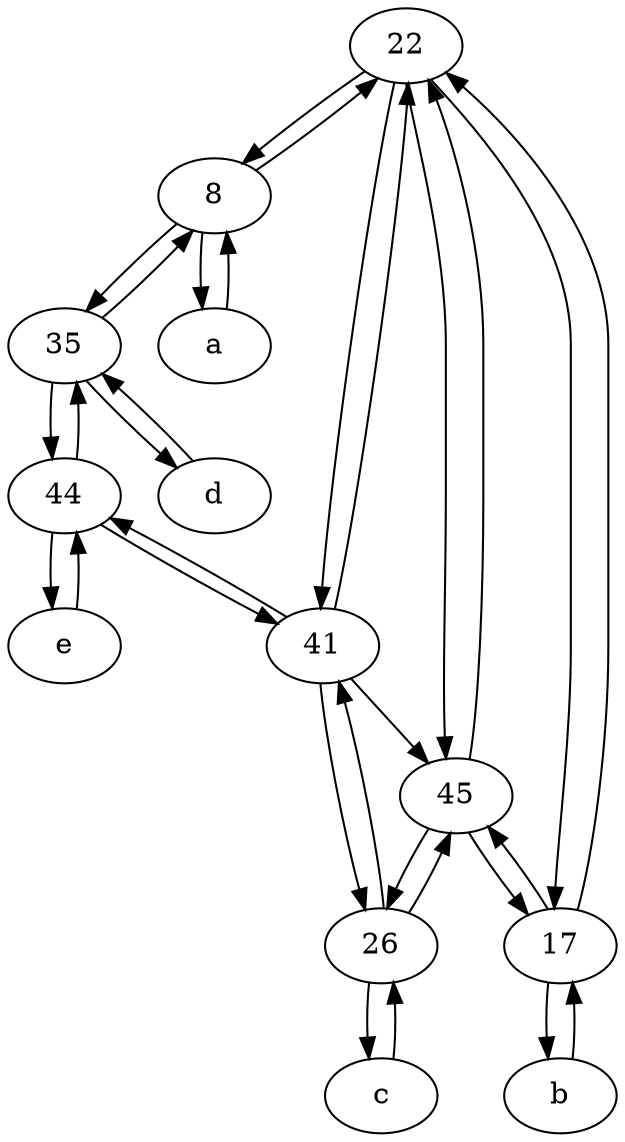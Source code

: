 digraph  {
	22;
	26;
	b [pos="50,20!"];
	a [pos="40,10!"];
	8;
	41;
	c [pos="20,10!"];
	e [pos="30,50!"];
	35;
	d [pos="20,30!"];
	17;
	44;
	45;
	a -> 8;
	41 -> 44;
	e -> 44;
	26 -> 41;
	45 -> 26;
	17 -> 22;
	35 -> 8;
	d -> 35;
	44 -> e;
	44 -> 41;
	45 -> 17;
	22 -> 8;
	41 -> 26;
	8 -> 22;
	22 -> 17;
	17 -> b;
	41 -> 45;
	8 -> 35;
	8 -> a;
	44 -> 35;
	22 -> 45;
	41 -> 22;
	c -> 26;
	b -> 17;
	35 -> 44;
	17 -> 45;
	26 -> c;
	45 -> 22;
	22 -> 41;
	35 -> d;
	26 -> 45;

	}